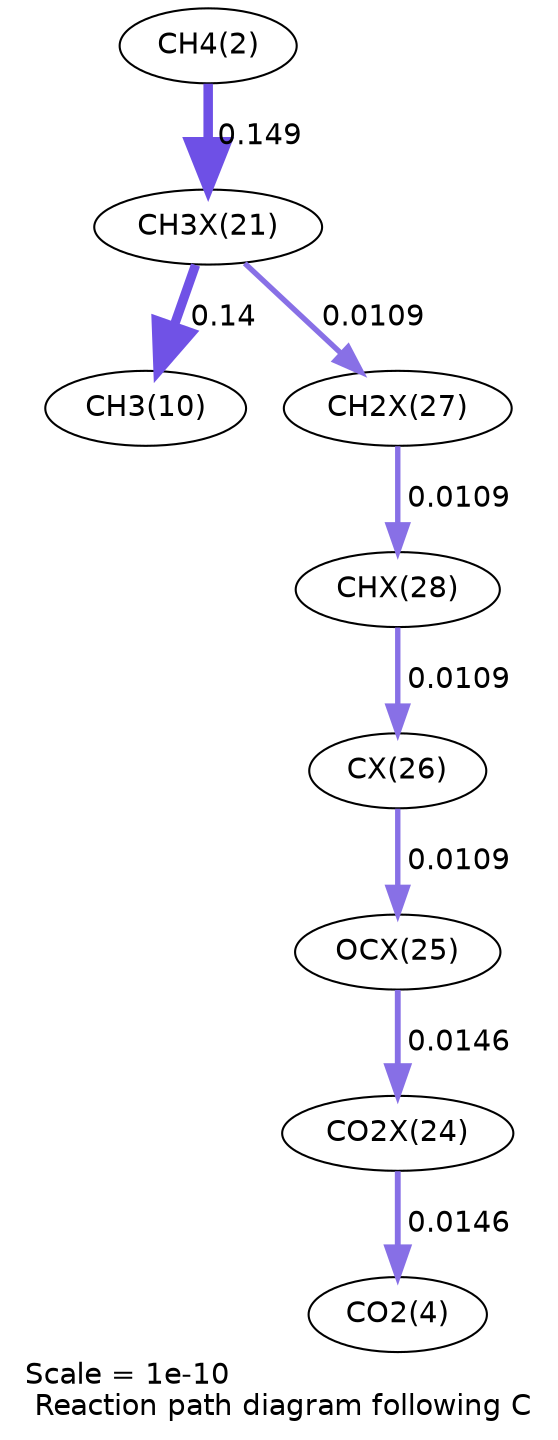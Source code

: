 digraph reaction_paths {
center=1;
s4 -> s43[fontname="Helvetica", penwidth=4.56, arrowsize=2.28, color="0.7, 0.649, 0.9"
, label=" 0.149"];
s43 -> s12[fontname="Helvetica", penwidth=4.51, arrowsize=2.26, color="0.7, 0.64, 0.9"
, label=" 0.14"];
s43 -> s49[fontname="Helvetica", penwidth=2.59, arrowsize=1.29, color="0.7, 0.511, 0.9"
, label=" 0.0109"];
s49 -> s50[fontname="Helvetica", penwidth=2.59, arrowsize=1.29, color="0.7, 0.511, 0.9"
, label=" 0.0109"];
s50 -> s48[fontname="Helvetica", penwidth=2.59, arrowsize=1.29, color="0.7, 0.511, 0.9"
, label=" 0.0109"];
s48 -> s47[fontname="Helvetica", penwidth=2.59, arrowsize=1.29, color="0.7, 0.511, 0.9"
, label=" 0.0109"];
s47 -> s46[fontname="Helvetica", penwidth=2.81, arrowsize=1.41, color="0.7, 0.515, 0.9"
, label=" 0.0146"];
s46 -> s6[fontname="Helvetica", penwidth=2.81, arrowsize=1.41, color="0.7, 0.515, 0.9"
, label=" 0.0146"];
s4 [ fontname="Helvetica", label="CH4(2)"];
s6 [ fontname="Helvetica", label="CO2(4)"];
s12 [ fontname="Helvetica", label="CH3(10)"];
s43 [ fontname="Helvetica", label="CH3X(21)"];
s46 [ fontname="Helvetica", label="CO2X(24)"];
s47 [ fontname="Helvetica", label="OCX(25)"];
s48 [ fontname="Helvetica", label="CX(26)"];
s49 [ fontname="Helvetica", label="CH2X(27)"];
s50 [ fontname="Helvetica", label="CHX(28)"];
 label = "Scale = 1e-10\l Reaction path diagram following C";
 fontname = "Helvetica";
}
